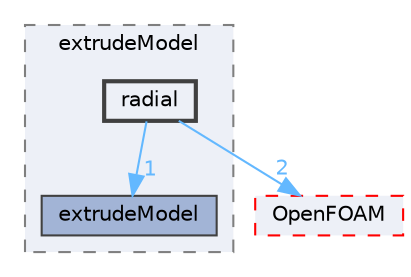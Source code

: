 digraph "src/mesh/extrudeModel/radial"
{
 // LATEX_PDF_SIZE
  bgcolor="transparent";
  edge [fontname=Helvetica,fontsize=10,labelfontname=Helvetica,labelfontsize=10];
  node [fontname=Helvetica,fontsize=10,shape=box,height=0.2,width=0.4];
  compound=true
  subgraph clusterdir_8ffb679a374cef825c70454904c9ea60 {
    graph [ bgcolor="#edf0f7", pencolor="grey50", label="extrudeModel", fontname=Helvetica,fontsize=10 style="filled,dashed", URL="dir_8ffb679a374cef825c70454904c9ea60.html",tooltip=""]
  dir_072a70ecf265f9f34db16321b07bc568 [label="extrudeModel", fillcolor="#a2b4d6", color="grey25", style="filled", URL="dir_072a70ecf265f9f34db16321b07bc568.html",tooltip=""];
  dir_2060a23906c237d8b98245caee19b08e [label="radial", fillcolor="#edf0f7", color="grey25", style="filled,bold", URL="dir_2060a23906c237d8b98245caee19b08e.html",tooltip=""];
  }
  dir_c5473ff19b20e6ec4dfe5c310b3778a8 [label="OpenFOAM", fillcolor="#edf0f7", color="red", style="filled,dashed", URL="dir_c5473ff19b20e6ec4dfe5c310b3778a8.html",tooltip=""];
  dir_2060a23906c237d8b98245caee19b08e->dir_072a70ecf265f9f34db16321b07bc568 [headlabel="1", labeldistance=1.5 headhref="dir_003164_001237.html" href="dir_003164_001237.html" color="steelblue1" fontcolor="steelblue1"];
  dir_2060a23906c237d8b98245caee19b08e->dir_c5473ff19b20e6ec4dfe5c310b3778a8 [headlabel="2", labeldistance=1.5 headhref="dir_003164_002695.html" href="dir_003164_002695.html" color="steelblue1" fontcolor="steelblue1"];
}

